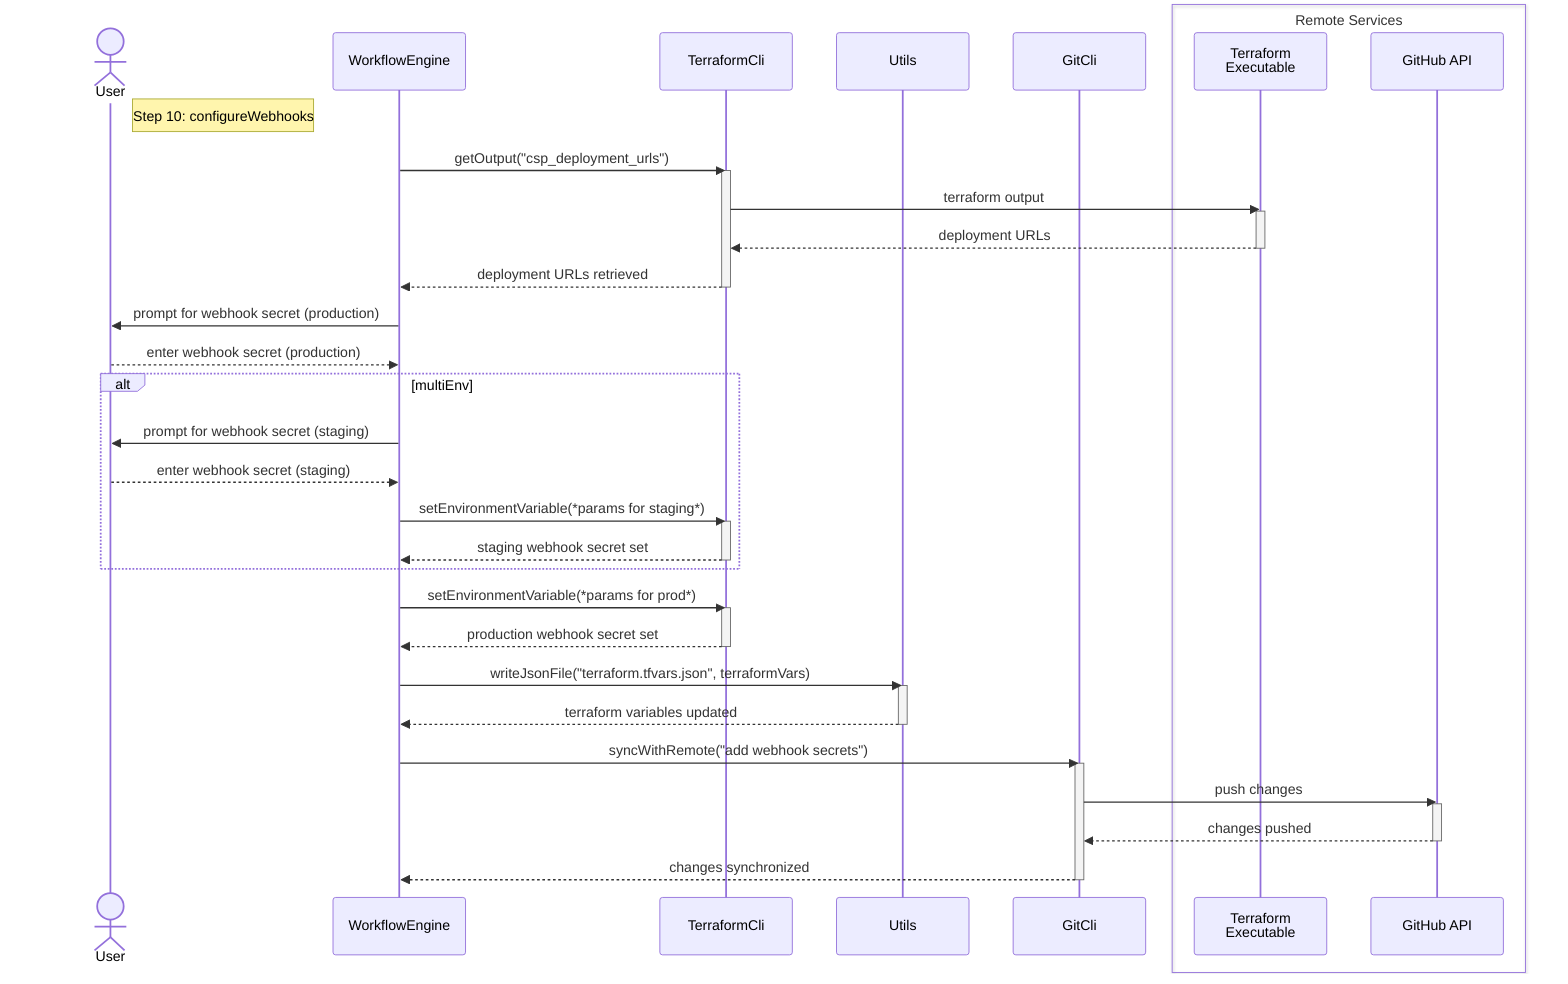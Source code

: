 ---
config:
  theme: default
  look: classic
---
sequenceDiagram
    actor User
    participant WE as WorkflowEngine
    participant TF as TerraformCli
    participant Utils
    participant Git as GitCli
    
    box Remote Services
    participant TFExec as Terraform<br>Executable
    participant GHAPI as GitHub API
    end
    
    note right of User: Step 10: configureWebhooks
    WE->>TF: getOutput("csp_deployment_urls")
    activate TF
    TF->>TFExec: terraform output
    activate TFExec
    TFExec-->>TF: deployment URLs
    deactivate TFExec
    TF-->>WE: deployment URLs retrieved
    deactivate TF
    
    WE->>User: prompt for webhook secret (production)
    User-->>WE: enter webhook secret (production)

    alt multiEnv
        WE->>User: prompt for webhook secret (staging)
        User-->>WE: enter webhook secret (staging)
        
        WE->>TF: setEnvironmentVariable(*params for staging*)
        activate TF
        TF-->>WE: staging webhook secret set
        deactivate TF
    end

    WE->>TF: setEnvironmentVariable(*params for prod*)
    activate TF
    TF-->>WE: production webhook secret set
    deactivate TF
    
    WE->>Utils: writeJsonFile("terraform.tfvars.json", terraformVars)
    activate Utils
    Utils-->>WE: terraform variables updated
    deactivate Utils
    
    WE->>Git: syncWithRemote("add webhook secrets")
    activate Git
    Git->>GHAPI: push changes
    activate GHAPI
    GHAPI-->>Git: changes pushed
    deactivate GHAPI
    Git-->>WE: changes synchronized
    deactivate Git
